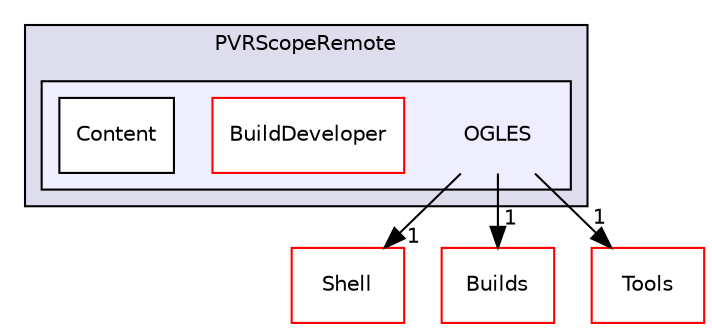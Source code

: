 digraph "PVR/SDK_3.4/Examples/Advanced/PVRScopeRemote/OGLES" {
  compound=true
  node [ fontsize="10", fontname="Helvetica"];
  edge [ labelfontsize="10", labelfontname="Helvetica"];
  subgraph clusterdir_70e5853cec87b1ddd5267c4ee1d708d4 {
    graph [ bgcolor="#ddddee", pencolor="black", label="PVRScopeRemote" fontname="Helvetica", fontsize="10", URL="dir_70e5853cec87b1ddd5267c4ee1d708d4.html"]
  subgraph clusterdir_8e5b8042e81df063249704d16dedd197 {
    graph [ bgcolor="#eeeeff", pencolor="black", label="" URL="dir_8e5b8042e81df063249704d16dedd197.html"];
    dir_8e5b8042e81df063249704d16dedd197 [shape=plaintext label="OGLES"];
    dir_51b1ebd404ae5da8e3d9cd15da5ff98a [shape=box label="BuildDeveloper" color="red" fillcolor="white" style="filled" URL="dir_51b1ebd404ae5da8e3d9cd15da5ff98a.html"];
    dir_bfa35cedd795e5484f71da84fc4508ae [shape=box label="Content" color="black" fillcolor="white" style="filled" URL="dir_bfa35cedd795e5484f71da84fc4508ae.html"];
  }
  }
  dir_de41955a66a331b990d60d5323117a97 [shape=box label="Shell" fillcolor="white" style="filled" color="red" URL="dir_de41955a66a331b990d60d5323117a97.html"];
  dir_1af8ad330c4bc410d3d82949093945d2 [shape=box label="Builds" fillcolor="white" style="filled" color="red" URL="dir_1af8ad330c4bc410d3d82949093945d2.html"];
  dir_5222bd6691dac9df766f8a52293393a2 [shape=box label="Tools" fillcolor="white" style="filled" color="red" URL="dir_5222bd6691dac9df766f8a52293393a2.html"];
  dir_8e5b8042e81df063249704d16dedd197->dir_de41955a66a331b990d60d5323117a97 [headlabel="1", labeldistance=1.5 headhref="dir_001008_000133.html"];
  dir_8e5b8042e81df063249704d16dedd197->dir_1af8ad330c4bc410d3d82949093945d2 [headlabel="1", labeldistance=1.5 headhref="dir_001008_000027.html"];
  dir_8e5b8042e81df063249704d16dedd197->dir_5222bd6691dac9df766f8a52293393a2 [headlabel="1", labeldistance=1.5 headhref="dir_001008_001762.html"];
}
